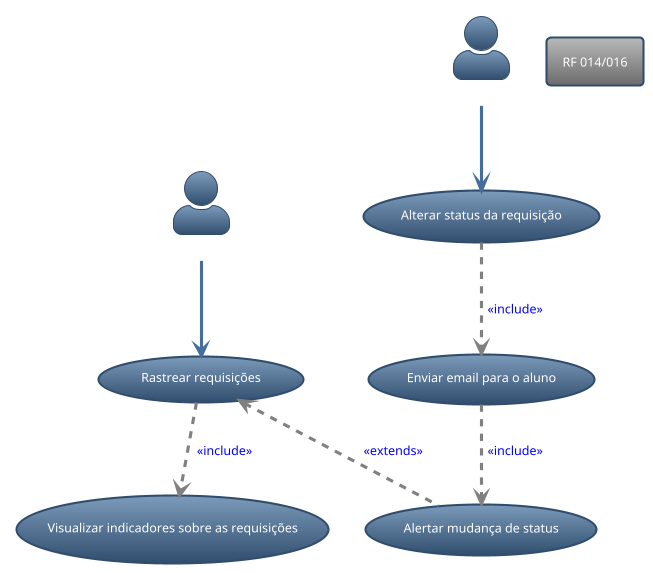 @startuml RF_014_016
!theme spacelab
skinparam actorStyle awesome
:Perfil Aluno: as PA
:Sistema: as PS
rectangle requisito_funcional as "RF 014/016"

(Rastrear requisições) as rastreio
(Visualizar indicadores sobre as requisições) as RF16
(Alertar mudança de status) as RF14
(Alterar status da requisição) as alterar_status
(Enviar email para o aluno) as envio_email

PA --> rastreio
PS --> alterar_status
rastreio <.. RF14 #line:gray;text:blue : <<extends>>
rastreio ..> RF16 #line:gray;text:blue : <<include>>
envio_email ..> RF14#line:gray;text:blue : <<include>>
alterar_status ..> envio_email #line:gray;text:blue : <<include>>

@enduml
